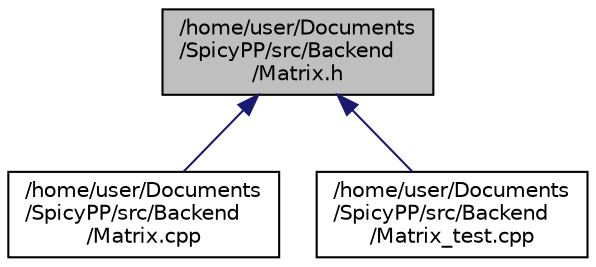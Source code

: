 digraph "/home/user/Documents/SpicyPP/src/Backend/Matrix.h"
{
  edge [fontname="Helvetica",fontsize="10",labelfontname="Helvetica",labelfontsize="10"];
  node [fontname="Helvetica",fontsize="10",shape=record];
  Node3 [label="/home/user/Documents\l/SpicyPP/src/Backend\l/Matrix.h",height=0.2,width=0.4,color="black", fillcolor="grey75", style="filled", fontcolor="black"];
  Node3 -> Node4 [dir="back",color="midnightblue",fontsize="10",style="solid",fontname="Helvetica"];
  Node4 [label="/home/user/Documents\l/SpicyPP/src/Backend\l/Matrix.cpp",height=0.2,width=0.4,color="black", fillcolor="white", style="filled",URL="$Matrix_8cpp.html"];
  Node3 -> Node5 [dir="back",color="midnightblue",fontsize="10",style="solid",fontname="Helvetica"];
  Node5 [label="/home/user/Documents\l/SpicyPP/src/Backend\l/Matrix_test.cpp",height=0.2,width=0.4,color="black", fillcolor="white", style="filled",URL="$Matrix__test_8cpp.html"];
}
